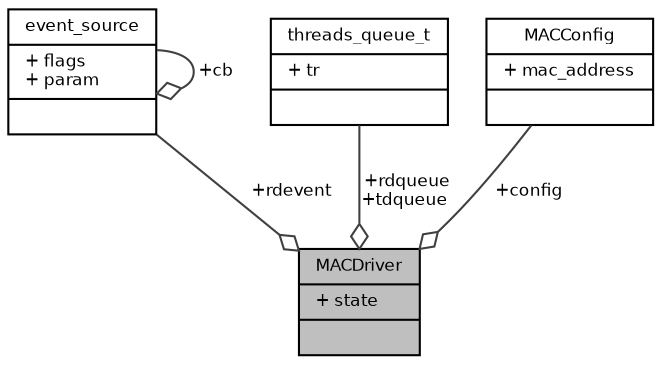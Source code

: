 digraph "MACDriver"
{
  bgcolor="transparent";
  edge [fontname="Helvetica",fontsize="8",labelfontname="Helvetica",labelfontsize="8"];
  node [fontname="Helvetica",fontsize="8",shape=record];
  Node1 [label="{MACDriver\n|+ state\l|}",height=0.2,width=0.4,color="black", fillcolor="grey75", style="filled", fontcolor="black"];
  Node2 -> Node1 [color="grey25",fontsize="8",style="solid",label=" +rdevent" ,arrowhead="odiamond",fontname="Helvetica"];
  Node2 [label="{event_source\n|+ flags\l+ param\l|}",height=0.2,width=0.4,color="black",URL="$structevent__source.html",tooltip="Events source object. "];
  Node2 -> Node2 [color="grey25",fontsize="8",style="solid",label=" +cb" ,arrowhead="odiamond",fontname="Helvetica"];
  Node3 -> Node1 [color="grey25",fontsize="8",style="solid",label=" +rdqueue\n+tdqueue" ,arrowhead="odiamond",fontname="Helvetica"];
  Node3 [label="{threads_queue_t\n|+ tr\l|}",height=0.2,width=0.4,color="black",URL="$structthreads__queue__t.html",tooltip="Type of a thread queue. "];
  Node4 -> Node1 [color="grey25",fontsize="8",style="solid",label=" +config" ,arrowhead="odiamond",fontname="Helvetica"];
  Node4 [label="{MACConfig\n|+ mac_address\l|}",height=0.2,width=0.4,color="black",URL="$struct_m_a_c_config.html",tooltip="Driver configuration structure. "];
}
